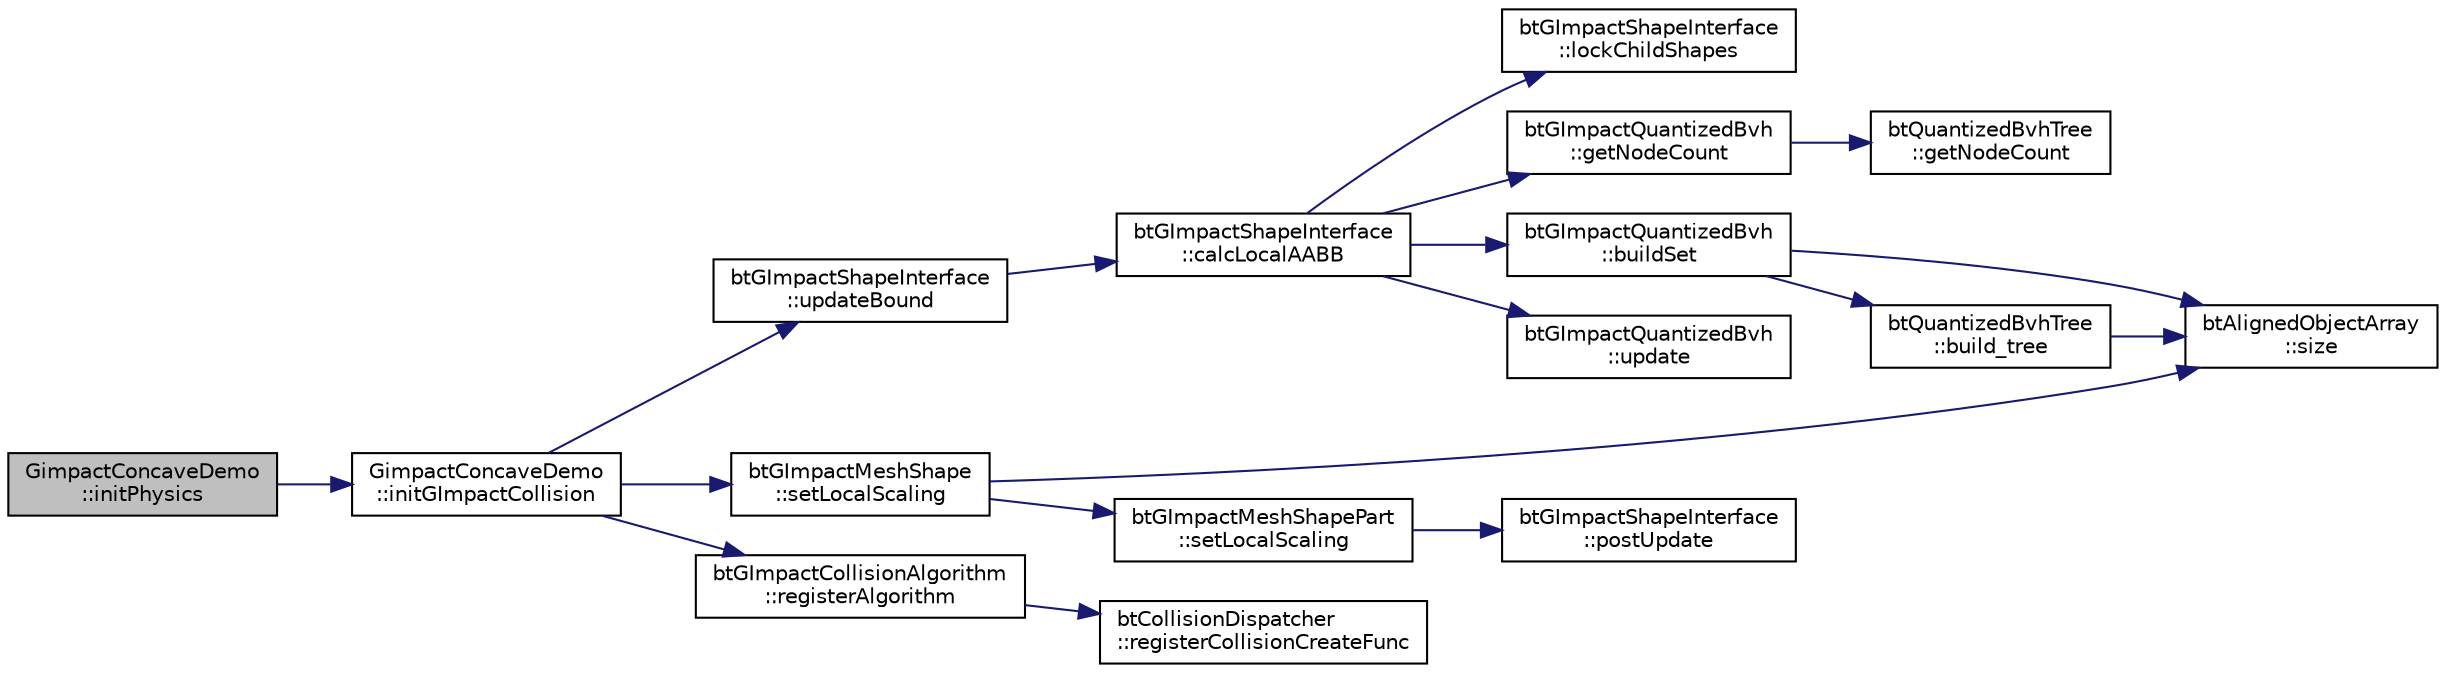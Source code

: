 digraph "GimpactConcaveDemo::initPhysics"
{
  edge [fontname="Helvetica",fontsize="10",labelfontname="Helvetica",labelfontsize="10"];
  node [fontname="Helvetica",fontsize="10",shape=record];
  rankdir="LR";
  Node1 [label="GimpactConcaveDemo\l::initPhysics",height=0.2,width=0.4,color="black", fillcolor="grey75", style="filled", fontcolor="black"];
  Node1 -> Node2 [color="midnightblue",fontsize="10",style="solid",fontname="Helvetica"];
  Node2 [label="GimpactConcaveDemo\l::initGImpactCollision",height=0.2,width=0.4,color="black", fillcolor="white", style="filled",URL="$class_gimpact_concave_demo.html#a6481f85fe81982e76c33ad5e44732cd3"];
  Node2 -> Node3 [color="midnightblue",fontsize="10",style="solid",fontname="Helvetica"];
  Node3 [label="btGImpactShapeInterface\l::updateBound",height=0.2,width=0.4,color="black", fillcolor="white", style="filled",URL="$classbt_g_impact_shape_interface.html#acb26c2d7a2aecabd06b996b72b848492",tooltip="performs refit operation "];
  Node3 -> Node4 [color="midnightblue",fontsize="10",style="solid",fontname="Helvetica"];
  Node4 [label="btGImpactShapeInterface\l::calcLocalAABB",height=0.2,width=0.4,color="black", fillcolor="white", style="filled",URL="$classbt_g_impact_shape_interface.html#a1712a4613e20aa9249514dcd97f0a086"];
  Node4 -> Node5 [color="midnightblue",fontsize="10",style="solid",fontname="Helvetica"];
  Node5 [label="btGImpactShapeInterface\l::lockChildShapes",height=0.2,width=0.4,color="black", fillcolor="white", style="filled",URL="$classbt_g_impact_shape_interface.html#ae5de49e788c97a954ab9f2bde16adf60",tooltip="call when reading child shapes "];
  Node4 -> Node6 [color="midnightblue",fontsize="10",style="solid",fontname="Helvetica"];
  Node6 [label="btGImpactQuantizedBvh\l::getNodeCount",height=0.2,width=0.4,color="black", fillcolor="white", style="filled",URL="$classbt_g_impact_quantized_bvh.html#a5ffe3a11330ab3bce0d6eaffb9b3f689",tooltip="node count "];
  Node6 -> Node7 [color="midnightblue",fontsize="10",style="solid",fontname="Helvetica"];
  Node7 [label="btQuantizedBvhTree\l::getNodeCount",height=0.2,width=0.4,color="black", fillcolor="white", style="filled",URL="$classbt_quantized_bvh_tree.html#a8f8b4acde8a974cb57d9d19b37009100",tooltip="node count "];
  Node4 -> Node8 [color="midnightblue",fontsize="10",style="solid",fontname="Helvetica"];
  Node8 [label="btGImpactQuantizedBvh\l::buildSet",height=0.2,width=0.4,color="black", fillcolor="white", style="filled",URL="$classbt_g_impact_quantized_bvh.html#a2f061fbf0c6d8a81438861be4add7968",tooltip="this rebuild the entire set "];
  Node8 -> Node9 [color="midnightblue",fontsize="10",style="solid",fontname="Helvetica"];
  Node9 [label="btAlignedObjectArray\l::size",height=0.2,width=0.4,color="black", fillcolor="white", style="filled",URL="$classbt_aligned_object_array.html#a6bdd14c7599ecb95e8d83dd5a715f9b7",tooltip="return the number of elements in the array "];
  Node8 -> Node10 [color="midnightblue",fontsize="10",style="solid",fontname="Helvetica"];
  Node10 [label="btQuantizedBvhTree\l::build_tree",height=0.2,width=0.4,color="black", fillcolor="white", style="filled",URL="$classbt_quantized_bvh_tree.html#aa2229fd3e3e2004cdf8151437535e936",tooltip="stackless build tree "];
  Node10 -> Node9 [color="midnightblue",fontsize="10",style="solid",fontname="Helvetica"];
  Node4 -> Node11 [color="midnightblue",fontsize="10",style="solid",fontname="Helvetica"];
  Node11 [label="btGImpactQuantizedBvh\l::update",height=0.2,width=0.4,color="black", fillcolor="white", style="filled",URL="$classbt_g_impact_quantized_bvh.html#a71665f5245b8f7de1c54f107ef262cd0",tooltip="this attemps to refit the box set. "];
  Node2 -> Node12 [color="midnightblue",fontsize="10",style="solid",fontname="Helvetica"];
  Node12 [label="btGImpactMeshShape\l::setLocalScaling",height=0.2,width=0.4,color="black", fillcolor="white", style="filled",URL="$classbt_g_impact_mesh_shape.html#aed8d5e4b2e75538109909d44b244bc35"];
  Node12 -> Node9 [color="midnightblue",fontsize="10",style="solid",fontname="Helvetica"];
  Node12 -> Node13 [color="midnightblue",fontsize="10",style="solid",fontname="Helvetica"];
  Node13 [label="btGImpactMeshShapePart\l::setLocalScaling",height=0.2,width=0.4,color="black", fillcolor="white", style="filled",URL="$classbt_g_impact_mesh_shape_part.html#a2c1de297d020a75e1ab0f10f7c71478f"];
  Node13 -> Node14 [color="midnightblue",fontsize="10",style="solid",fontname="Helvetica"];
  Node14 [label="btGImpactShapeInterface\l::postUpdate",height=0.2,width=0.4,color="black", fillcolor="white", style="filled",URL="$classbt_g_impact_shape_interface.html#ac430754948ac92d6f70b81e88416c96a",tooltip="Tells to this object that is needed to refit the box set. "];
  Node2 -> Node15 [color="midnightblue",fontsize="10",style="solid",fontname="Helvetica"];
  Node15 [label="btGImpactCollisionAlgorithm\l::registerAlgorithm",height=0.2,width=0.4,color="black", fillcolor="white", style="filled",URL="$classbt_g_impact_collision_algorithm.html#a8ddef653ddc1afa7c976abb1ecaf0b98",tooltip="Use this function for register the algorithm externally. "];
  Node15 -> Node16 [color="midnightblue",fontsize="10",style="solid",fontname="Helvetica"];
  Node16 [label="btCollisionDispatcher\l::registerCollisionCreateFunc",height=0.2,width=0.4,color="black", fillcolor="white", style="filled",URL="$classbt_collision_dispatcher.html#ac754ecadc2116cdf75d63c207937aeac",tooltip="registerCollisionCreateFunc allows registration of custom/alternative collision create functions ..."];
}
